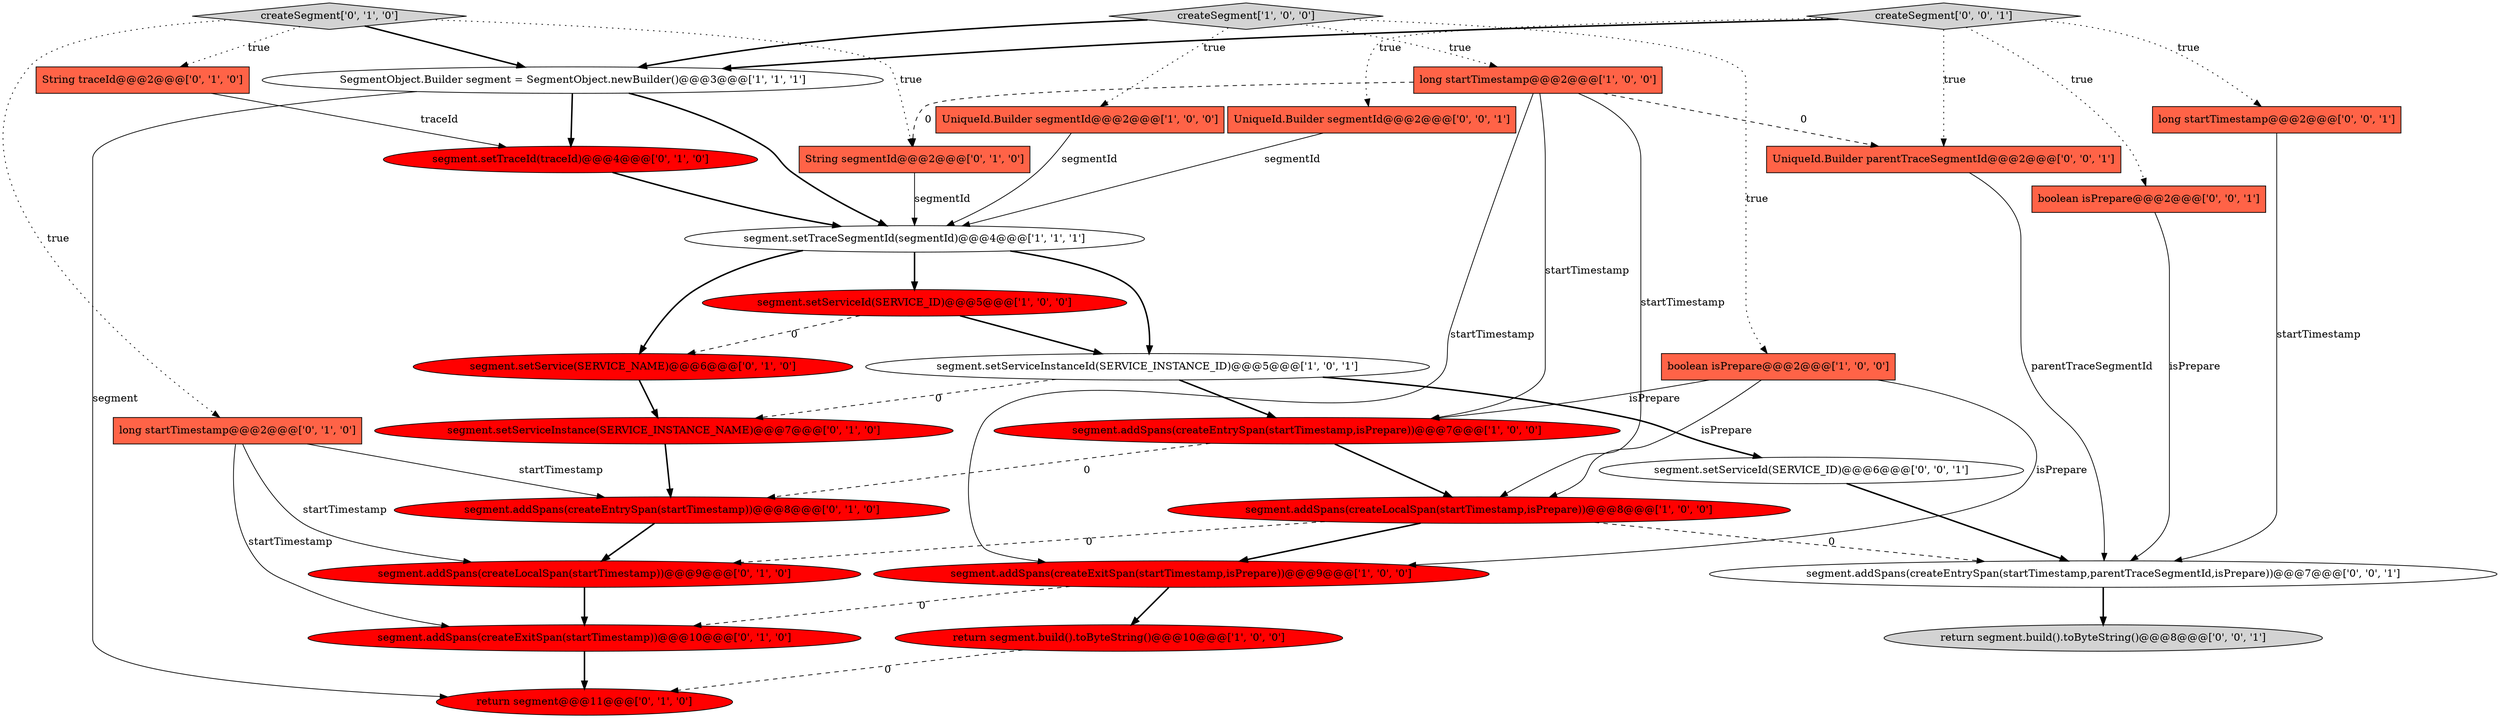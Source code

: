 digraph {
11 [style = filled, label = "segment.addSpans(createEntrySpan(startTimestamp,isPrepare))@@@7@@@['1', '0', '0']", fillcolor = red, shape = ellipse image = "AAA1AAABBB1BBB"];
20 [style = filled, label = "segment.setServiceInstance(SERVICE_INSTANCE_NAME)@@@7@@@['0', '1', '0']", fillcolor = red, shape = ellipse image = "AAA1AAABBB2BBB"];
21 [style = filled, label = "segment.setService(SERVICE_NAME)@@@6@@@['0', '1', '0']", fillcolor = red, shape = ellipse image = "AAA1AAABBB2BBB"];
26 [style = filled, label = "segment.setServiceId(SERVICE_ID)@@@6@@@['0', '0', '1']", fillcolor = white, shape = ellipse image = "AAA0AAABBB3BBB"];
7 [style = filled, label = "segment.setServiceId(SERVICE_ID)@@@5@@@['1', '0', '0']", fillcolor = red, shape = ellipse image = "AAA1AAABBB1BBB"];
18 [style = filled, label = "String traceId@@@2@@@['0', '1', '0']", fillcolor = tomato, shape = box image = "AAA0AAABBB2BBB"];
22 [style = filled, label = "segment.addSpans(createExitSpan(startTimestamp))@@@10@@@['0', '1', '0']", fillcolor = red, shape = ellipse image = "AAA1AAABBB2BBB"];
30 [style = filled, label = "createSegment['0', '0', '1']", fillcolor = lightgray, shape = diamond image = "AAA0AAABBB3BBB"];
24 [style = filled, label = "UniqueId.Builder segmentId@@@2@@@['0', '0', '1']", fillcolor = tomato, shape = box image = "AAA0AAABBB3BBB"];
27 [style = filled, label = "long startTimestamp@@@2@@@['0', '0', '1']", fillcolor = tomato, shape = box image = "AAA0AAABBB3BBB"];
4 [style = filled, label = "UniqueId.Builder segmentId@@@2@@@['1', '0', '0']", fillcolor = tomato, shape = box image = "AAA0AAABBB1BBB"];
6 [style = filled, label = "segment.setServiceInstanceId(SERVICE_INSTANCE_ID)@@@5@@@['1', '0', '1']", fillcolor = white, shape = ellipse image = "AAA0AAABBB1BBB"];
14 [style = filled, label = "segment.addSpans(createEntrySpan(startTimestamp))@@@8@@@['0', '1', '0']", fillcolor = red, shape = ellipse image = "AAA1AAABBB2BBB"];
2 [style = filled, label = "return segment.build().toByteString()@@@10@@@['1', '0', '0']", fillcolor = red, shape = ellipse image = "AAA1AAABBB1BBB"];
3 [style = filled, label = "segment.addSpans(createExitSpan(startTimestamp,isPrepare))@@@9@@@['1', '0', '0']", fillcolor = red, shape = ellipse image = "AAA1AAABBB1BBB"];
8 [style = filled, label = "createSegment['1', '0', '0']", fillcolor = lightgray, shape = diamond image = "AAA0AAABBB1BBB"];
19 [style = filled, label = "String segmentId@@@2@@@['0', '1', '0']", fillcolor = tomato, shape = box image = "AAA1AAABBB2BBB"];
23 [style = filled, label = "return segment.build().toByteString()@@@8@@@['0', '0', '1']", fillcolor = lightgray, shape = ellipse image = "AAA0AAABBB3BBB"];
29 [style = filled, label = "UniqueId.Builder parentTraceSegmentId@@@2@@@['0', '0', '1']", fillcolor = tomato, shape = box image = "AAA0AAABBB3BBB"];
10 [style = filled, label = "segment.setTraceSegmentId(segmentId)@@@4@@@['1', '1', '1']", fillcolor = white, shape = ellipse image = "AAA0AAABBB1BBB"];
9 [style = filled, label = "long startTimestamp@@@2@@@['1', '0', '0']", fillcolor = tomato, shape = box image = "AAA1AAABBB1BBB"];
12 [style = filled, label = "segment.setTraceId(traceId)@@@4@@@['0', '1', '0']", fillcolor = red, shape = ellipse image = "AAA1AAABBB2BBB"];
28 [style = filled, label = "segment.addSpans(createEntrySpan(startTimestamp,parentTraceSegmentId,isPrepare))@@@7@@@['0', '0', '1']", fillcolor = white, shape = ellipse image = "AAA0AAABBB3BBB"];
16 [style = filled, label = "long startTimestamp@@@2@@@['0', '1', '0']", fillcolor = tomato, shape = box image = "AAA0AAABBB2BBB"];
1 [style = filled, label = "segment.addSpans(createLocalSpan(startTimestamp,isPrepare))@@@8@@@['1', '0', '0']", fillcolor = red, shape = ellipse image = "AAA1AAABBB1BBB"];
13 [style = filled, label = "segment.addSpans(createLocalSpan(startTimestamp))@@@9@@@['0', '1', '0']", fillcolor = red, shape = ellipse image = "AAA1AAABBB2BBB"];
0 [style = filled, label = "boolean isPrepare@@@2@@@['1', '0', '0']", fillcolor = tomato, shape = box image = "AAA0AAABBB1BBB"];
25 [style = filled, label = "boolean isPrepare@@@2@@@['0', '0', '1']", fillcolor = tomato, shape = box image = "AAA0AAABBB3BBB"];
5 [style = filled, label = "SegmentObject.Builder segment = SegmentObject.newBuilder()@@@3@@@['1', '1', '1']", fillcolor = white, shape = ellipse image = "AAA0AAABBB1BBB"];
17 [style = filled, label = "return segment@@@11@@@['0', '1', '0']", fillcolor = red, shape = ellipse image = "AAA1AAABBB2BBB"];
15 [style = filled, label = "createSegment['0', '1', '0']", fillcolor = lightgray, shape = diamond image = "AAA0AAABBB2BBB"];
19->10 [style = solid, label="segmentId"];
5->10 [style = bold, label=""];
0->1 [style = solid, label="isPrepare"];
6->26 [style = bold, label=""];
7->21 [style = dashed, label="0"];
30->24 [style = dotted, label="true"];
11->1 [style = bold, label=""];
6->20 [style = dashed, label="0"];
5->17 [style = solid, label="segment"];
27->28 [style = solid, label="startTimestamp"];
30->27 [style = dotted, label="true"];
15->18 [style = dotted, label="true"];
1->3 [style = bold, label=""];
16->22 [style = solid, label="startTimestamp"];
20->14 [style = bold, label=""];
4->10 [style = solid, label="segmentId"];
10->21 [style = bold, label=""];
3->22 [style = dashed, label="0"];
15->16 [style = dotted, label="true"];
1->28 [style = dashed, label="0"];
2->17 [style = dashed, label="0"];
10->7 [style = bold, label=""];
10->6 [style = bold, label=""];
25->28 [style = solid, label="isPrepare"];
8->4 [style = dotted, label="true"];
15->5 [style = bold, label=""];
1->13 [style = dashed, label="0"];
18->12 [style = solid, label="traceId"];
9->19 [style = dashed, label="0"];
0->11 [style = solid, label="isPrepare"];
24->10 [style = solid, label="segmentId"];
30->29 [style = dotted, label="true"];
12->10 [style = bold, label=""];
21->20 [style = bold, label=""];
9->29 [style = dashed, label="0"];
9->1 [style = solid, label="startTimestamp"];
16->14 [style = solid, label="startTimestamp"];
3->2 [style = bold, label=""];
8->5 [style = bold, label=""];
5->12 [style = bold, label=""];
30->5 [style = bold, label=""];
28->23 [style = bold, label=""];
15->19 [style = dotted, label="true"];
30->25 [style = dotted, label="true"];
11->14 [style = dashed, label="0"];
6->11 [style = bold, label=""];
7->6 [style = bold, label=""];
22->17 [style = bold, label=""];
9->11 [style = solid, label="startTimestamp"];
8->0 [style = dotted, label="true"];
13->22 [style = bold, label=""];
26->28 [style = bold, label=""];
29->28 [style = solid, label="parentTraceSegmentId"];
14->13 [style = bold, label=""];
16->13 [style = solid, label="startTimestamp"];
8->9 [style = dotted, label="true"];
9->3 [style = solid, label="startTimestamp"];
0->3 [style = solid, label="isPrepare"];
}
